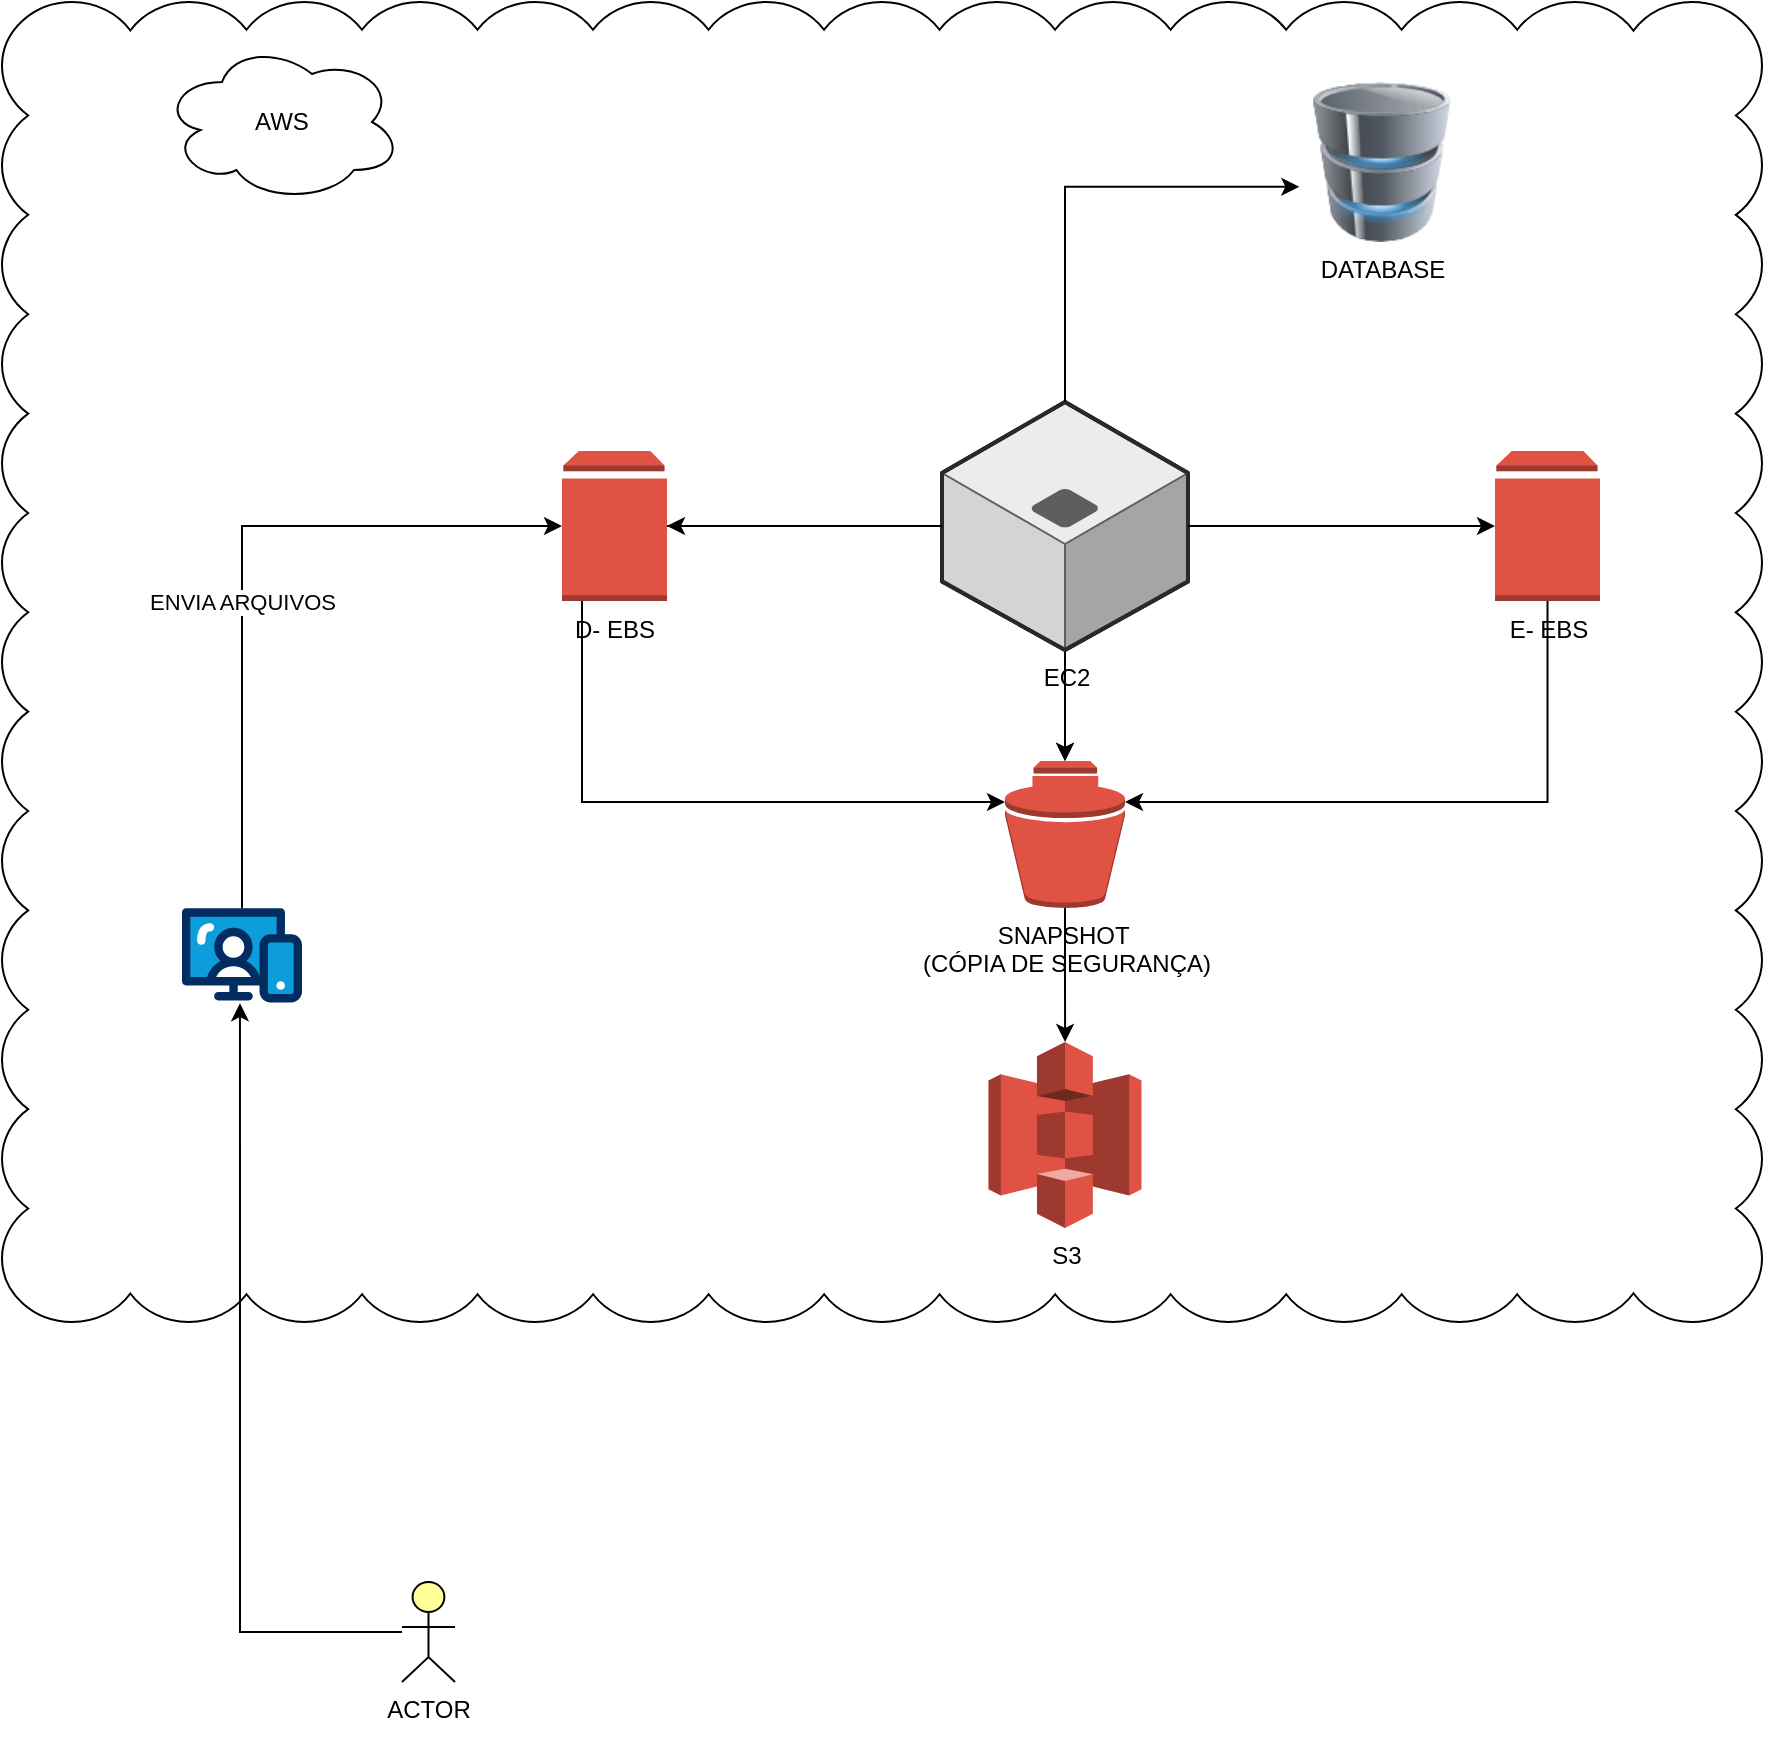 <mxfile version="28.1.2">
  <diagram name="Página-1" id="DfYD957ATVY4zXRfBNRu">
    <mxGraphModel dx="2962" dy="1043" grid="1" gridSize="10" guides="1" tooltips="1" connect="1" arrows="1" fold="1" page="1" pageScale="1" pageWidth="827" pageHeight="1169" math="0" shadow="0">
      <root>
        <mxCell id="0" />
        <mxCell id="1" parent="0" />
        <mxCell id="JxhmwR7aJmukOhQyCpWA-49" value="" style="whiteSpace=wrap;html=1;shape=mxgraph.basic.cloud_rect" vertex="1" parent="1">
          <mxGeometry x="-10" y="10" width="880" height="660" as="geometry" />
        </mxCell>
        <mxCell id="JxhmwR7aJmukOhQyCpWA-46" style="edgeStyle=orthogonalEdgeStyle;rounded=0;orthogonalLoop=1;jettySize=auto;html=1;" edge="1" parent="1" source="JxhmwR7aJmukOhQyCpWA-1" target="JxhmwR7aJmukOhQyCpWA-30">
          <mxGeometry relative="1" as="geometry" />
        </mxCell>
        <mxCell id="JxhmwR7aJmukOhQyCpWA-47" style="edgeStyle=orthogonalEdgeStyle;rounded=0;orthogonalLoop=1;jettySize=auto;html=1;" edge="1" parent="1" source="JxhmwR7aJmukOhQyCpWA-1" target="JxhmwR7aJmukOhQyCpWA-30">
          <mxGeometry relative="1" as="geometry" />
        </mxCell>
        <mxCell id="JxhmwR7aJmukOhQyCpWA-1" value="D- EBS" style="outlineConnect=0;dashed=0;verticalLabelPosition=bottom;verticalAlign=top;align=center;html=1;shape=mxgraph.aws3.volume;fillColor=#E05243;gradientColor=none;" vertex="1" parent="1">
          <mxGeometry x="270" y="234.5" width="52.5" height="75" as="geometry" />
        </mxCell>
        <mxCell id="JxhmwR7aJmukOhQyCpWA-9" value="" style="verticalLabelPosition=bottom;aspect=fixed;html=1;shape=mxgraph.salesforce.web;fillColorStyles=fillColor2,fillColor3,fillColor4;fillColor2=#032d60;fillColor3=#0d9dda;fillColor4=#ffffff;fillColor=none;strokeColor=none;" vertex="1" parent="1">
          <mxGeometry x="80" y="463" width="60" height="47.4" as="geometry" />
        </mxCell>
        <mxCell id="JxhmwR7aJmukOhQyCpWA-13" value="EC2" style="verticalLabelPosition=bottom;html=1;verticalAlign=top;strokeWidth=1;align=center;outlineConnect=0;dashed=0;outlineConnect=0;shape=mxgraph.aws3d.application_server;fillColor=#ECECEC;strokeColor=#5E5E5E;aspect=fixed;strokeColor2=#292929;" vertex="1" parent="1">
          <mxGeometry x="460" y="210" width="123" height="124" as="geometry" />
        </mxCell>
        <mxCell id="JxhmwR7aJmukOhQyCpWA-14" value="ACTOR&lt;div&gt;&lt;br&gt;&lt;/div&gt;" style="html=1;outlineConnect=0;whiteSpace=wrap;fillColor=#ffff99;verticalLabelPosition=bottom;verticalAlign=top;align=center;shape=mxgraph.archimate3.actor;" vertex="1" parent="1">
          <mxGeometry x="190" y="800" width="26.5" height="50" as="geometry" />
        </mxCell>
        <mxCell id="JxhmwR7aJmukOhQyCpWA-21" value="ENVIA ARQUIVOS" style="edgeStyle=orthogonalEdgeStyle;rounded=0;orthogonalLoop=1;jettySize=auto;html=1;entryX=0;entryY=0.5;entryDx=0;entryDy=0;entryPerimeter=0;" edge="1" parent="1" source="JxhmwR7aJmukOhQyCpWA-9" target="JxhmwR7aJmukOhQyCpWA-1">
          <mxGeometry x="-0.128" relative="1" as="geometry">
            <Array as="points">
              <mxPoint x="110" y="272" />
            </Array>
            <mxPoint as="offset" />
          </mxGeometry>
        </mxCell>
        <mxCell id="JxhmwR7aJmukOhQyCpWA-23" style="edgeStyle=orthogonalEdgeStyle;rounded=0;orthogonalLoop=1;jettySize=auto;html=1;entryX=1;entryY=0.5;entryDx=0;entryDy=0;entryPerimeter=0;" edge="1" parent="1" source="JxhmwR7aJmukOhQyCpWA-13" target="JxhmwR7aJmukOhQyCpWA-1">
          <mxGeometry relative="1" as="geometry" />
        </mxCell>
        <mxCell id="JxhmwR7aJmukOhQyCpWA-32" style="edgeStyle=orthogonalEdgeStyle;rounded=0;orthogonalLoop=1;jettySize=auto;html=1;" edge="1" parent="1" source="JxhmwR7aJmukOhQyCpWA-24" target="JxhmwR7aJmukOhQyCpWA-30">
          <mxGeometry relative="1" as="geometry">
            <Array as="points">
              <mxPoint x="763" y="410" />
            </Array>
          </mxGeometry>
        </mxCell>
        <mxCell id="JxhmwR7aJmukOhQyCpWA-24" value="E- EBS" style="outlineConnect=0;dashed=0;verticalLabelPosition=bottom;verticalAlign=top;align=center;html=1;shape=mxgraph.aws3.volume;fillColor=#E05243;gradientColor=none;" vertex="1" parent="1">
          <mxGeometry x="736.5" y="234.5" width="52.5" height="75" as="geometry" />
        </mxCell>
        <mxCell id="JxhmwR7aJmukOhQyCpWA-25" style="edgeStyle=orthogonalEdgeStyle;rounded=0;orthogonalLoop=1;jettySize=auto;html=1;entryX=0;entryY=0.5;entryDx=0;entryDy=0;entryPerimeter=0;" edge="1" parent="1" source="JxhmwR7aJmukOhQyCpWA-13" target="JxhmwR7aJmukOhQyCpWA-24">
          <mxGeometry relative="1" as="geometry" />
        </mxCell>
        <mxCell id="JxhmwR7aJmukOhQyCpWA-26" value="DATABASE&lt;div&gt;&lt;br&gt;&lt;/div&gt;" style="image;html=1;image=img/lib/clip_art/computers/Database_128x128.png" vertex="1" parent="1">
          <mxGeometry x="640" y="50" width="80" height="80" as="geometry" />
        </mxCell>
        <mxCell id="JxhmwR7aJmukOhQyCpWA-27" style="edgeStyle=orthogonalEdgeStyle;rounded=0;orthogonalLoop=1;jettySize=auto;html=1;entryX=-0.017;entryY=0.655;entryDx=0;entryDy=0;entryPerimeter=0;" edge="1" parent="1" source="JxhmwR7aJmukOhQyCpWA-13" target="JxhmwR7aJmukOhQyCpWA-26">
          <mxGeometry relative="1" as="geometry">
            <Array as="points">
              <mxPoint x="522" y="102" />
            </Array>
          </mxGeometry>
        </mxCell>
        <mxCell id="JxhmwR7aJmukOhQyCpWA-28" value="AWS" style="ellipse;shape=cloud;whiteSpace=wrap;html=1;" vertex="1" parent="1">
          <mxGeometry x="70" y="30" width="120" height="80" as="geometry" />
        </mxCell>
        <mxCell id="JxhmwR7aJmukOhQyCpWA-42" value="" style="edgeStyle=orthogonalEdgeStyle;rounded=0;orthogonalLoop=1;jettySize=auto;html=1;" edge="1" parent="1" source="JxhmwR7aJmukOhQyCpWA-30" target="JxhmwR7aJmukOhQyCpWA-40">
          <mxGeometry relative="1" as="geometry" />
        </mxCell>
        <mxCell id="JxhmwR7aJmukOhQyCpWA-30" value="SNAPSHOT&amp;nbsp;&lt;div&gt;(CÓPIA DE SEGURANÇA)&lt;/div&gt;" style="outlineConnect=0;dashed=0;verticalLabelPosition=bottom;verticalAlign=top;align=center;html=1;shape=mxgraph.aws3.snapshot;fillColor=#E05243;gradientColor=none;" vertex="1" parent="1">
          <mxGeometry x="491.5" y="389.5" width="60" height="73.5" as="geometry" />
        </mxCell>
        <mxCell id="JxhmwR7aJmukOhQyCpWA-39" style="edgeStyle=orthogonalEdgeStyle;rounded=0;orthogonalLoop=1;jettySize=auto;html=1;entryX=0.483;entryY=1.008;entryDx=0;entryDy=0;entryPerimeter=0;" edge="1" parent="1" source="JxhmwR7aJmukOhQyCpWA-14" target="JxhmwR7aJmukOhQyCpWA-9">
          <mxGeometry relative="1" as="geometry" />
        </mxCell>
        <mxCell id="JxhmwR7aJmukOhQyCpWA-40" value="S3" style="outlineConnect=0;dashed=0;verticalLabelPosition=bottom;verticalAlign=top;align=center;html=1;shape=mxgraph.aws3.s3;fillColor=#E05243;gradientColor=none;" vertex="1" parent="1">
          <mxGeometry x="483.25" y="530" width="76.5" height="93" as="geometry" />
        </mxCell>
        <mxCell id="JxhmwR7aJmukOhQyCpWA-48" style="edgeStyle=orthogonalEdgeStyle;rounded=0;orthogonalLoop=1;jettySize=auto;html=1;" edge="1" parent="1" target="JxhmwR7aJmukOhQyCpWA-30">
          <mxGeometry relative="1" as="geometry">
            <mxPoint x="280.003" y="309.5" as="sourcePoint" />
            <mxPoint x="472.97" y="411.744" as="targetPoint" />
            <Array as="points">
              <mxPoint x="280" y="410" />
            </Array>
          </mxGeometry>
        </mxCell>
      </root>
    </mxGraphModel>
  </diagram>
</mxfile>
